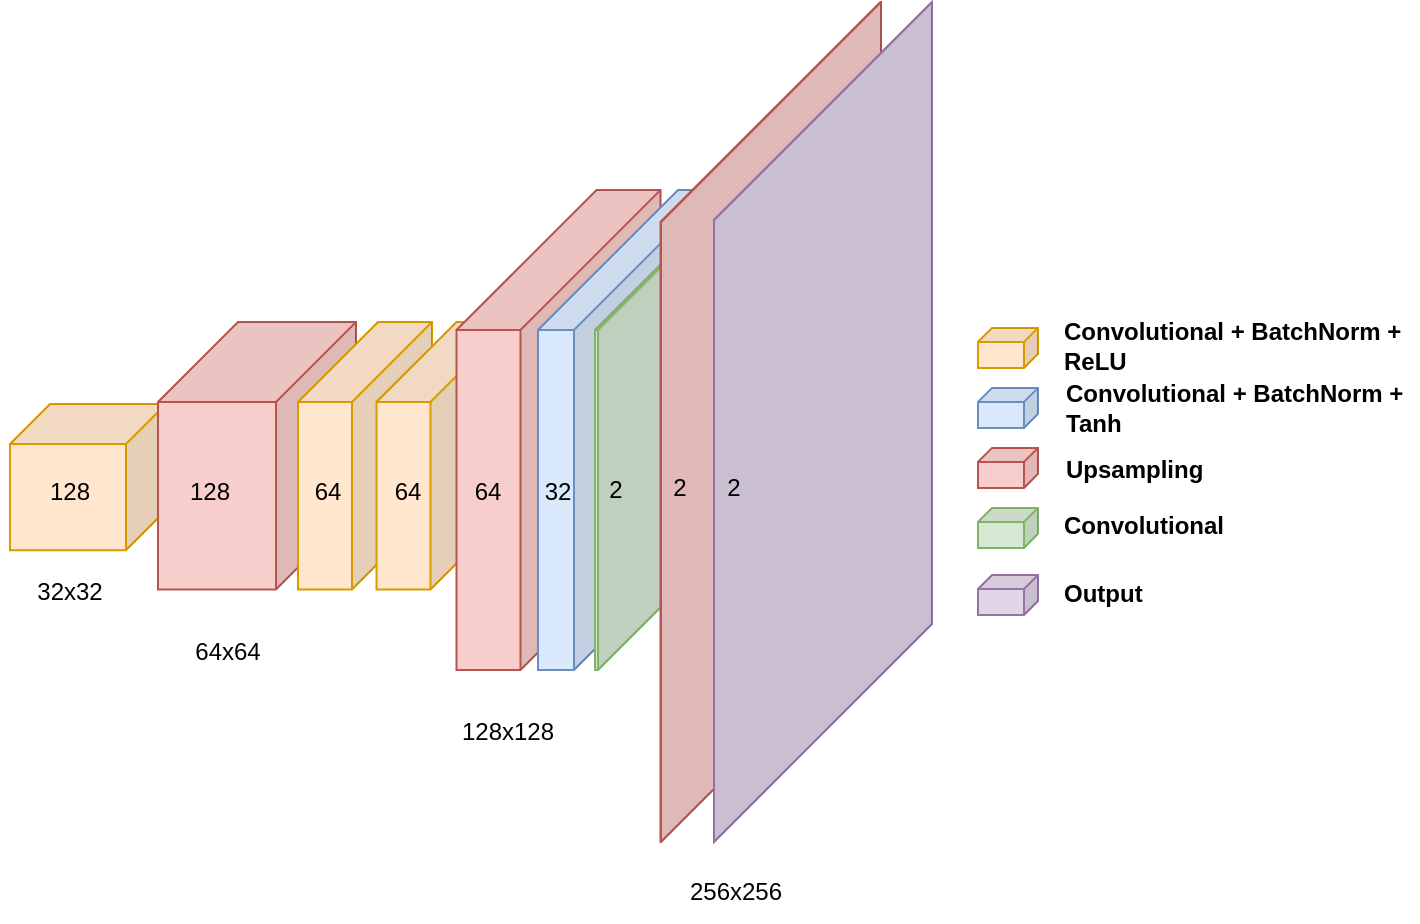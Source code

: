 <mxfile version="20.5.1" type="device"><diagram id="QJjx0-fPxzvcmYibJWj1" name="Page-1"><mxGraphModel dx="1422" dy="709" grid="1" gridSize="10" guides="1" tooltips="1" connect="1" arrows="1" fold="1" page="1" pageScale="1" pageWidth="827" pageHeight="583" math="0" shadow="0"><root><mxCell id="0"/><mxCell id="1" parent="0"/><mxCell id="4f-DMQIj-ya-iA7LCkDa-11" value="" style="shape=cube;whiteSpace=wrap;html=1;boundedLbl=1;backgroundOutline=1;darkOpacity=0.05;darkOpacity2=0.1;size=20;direction=east;flipH=1;fillColor=#ffe6cc;strokeColor=#d79b00;" parent="1" vertex="1"><mxGeometry x="16" y="241" width="78" height="73.13" as="geometry"/></mxCell><mxCell id="4f-DMQIj-ya-iA7LCkDa-23" value="" style="shape=cube;whiteSpace=wrap;html=1;boundedLbl=1;backgroundOutline=1;darkOpacity=0.05;darkOpacity2=0.1;size=7;direction=east;flipH=1;fillColor=#ffe6cc;strokeColor=#d79b00;" parent="1" vertex="1"><mxGeometry x="500" y="202.94" width="30" height="20" as="geometry"/></mxCell><mxCell id="4f-DMQIj-ya-iA7LCkDa-24" value="" style="shape=cube;whiteSpace=wrap;html=1;boundedLbl=1;backgroundOutline=1;darkOpacity=0.05;darkOpacity2=0.1;size=7;direction=east;flipH=1;fillColor=#dae8fc;strokeColor=#6c8ebf;" parent="1" vertex="1"><mxGeometry x="500" y="232.94" width="30" height="20" as="geometry"/></mxCell><mxCell id="4f-DMQIj-ya-iA7LCkDa-26" value="" style="shape=cube;whiteSpace=wrap;html=1;boundedLbl=1;backgroundOutline=1;darkOpacity=0.05;darkOpacity2=0.1;size=7;direction=east;flipH=1;fillColor=#f8cecc;strokeColor=#b85450;" parent="1" vertex="1"><mxGeometry x="500" y="262.94" width="30" height="20" as="geometry"/></mxCell><mxCell id="4f-DMQIj-ya-iA7LCkDa-28" value="" style="shape=cube;whiteSpace=wrap;html=1;boundedLbl=1;backgroundOutline=1;darkOpacity=0.05;darkOpacity2=0.1;size=7;direction=east;flipH=1;fillColor=#d5e8d4;strokeColor=#82b366;" parent="1" vertex="1"><mxGeometry x="500" y="292.94" width="30" height="20" as="geometry"/></mxCell><mxCell id="4f-DMQIj-ya-iA7LCkDa-38" value="32x32" style="text;html=1;strokeColor=none;fillColor=none;align=center;verticalAlign=middle;whiteSpace=wrap;rounded=0;" parent="1" vertex="1"><mxGeometry x="11" y="320" width="69.5" height="30" as="geometry"/></mxCell><mxCell id="4f-DMQIj-ya-iA7LCkDa-50" value="Convolutional + BatchNorm + ReLU" style="text;html=1;strokeColor=none;fillColor=none;align=left;verticalAlign=middle;whiteSpace=wrap;rounded=0;fontStyle=1" parent="1" vertex="1"><mxGeometry x="541" y="200" width="179" height="23.88" as="geometry"/></mxCell><mxCell id="4f-DMQIj-ya-iA7LCkDa-51" value="Convolutional + BatchNorm + Tanh" style="text;html=1;strokeColor=none;fillColor=none;align=left;verticalAlign=middle;whiteSpace=wrap;rounded=0;fontStyle=1" parent="1" vertex="1"><mxGeometry x="542" y="231.47" width="178" height="23.88" as="geometry"/></mxCell><mxCell id="4f-DMQIj-ya-iA7LCkDa-52" value="Upsampling" style="text;html=1;strokeColor=none;fillColor=none;align=left;verticalAlign=middle;whiteSpace=wrap;rounded=0;fontStyle=1" parent="1" vertex="1"><mxGeometry x="542" y="262.53" width="138" height="23.88" as="geometry"/></mxCell><mxCell id="4f-DMQIj-ya-iA7LCkDa-53" value="Convolutional" style="text;html=1;strokeColor=none;fillColor=none;align=left;verticalAlign=middle;whiteSpace=wrap;rounded=0;fontStyle=1" parent="1" vertex="1"><mxGeometry x="541" y="290.53" width="138" height="23.88" as="geometry"/></mxCell><mxCell id="4f-DMQIj-ya-iA7LCkDa-6" value="" style="shape=cube;whiteSpace=wrap;html=1;boundedLbl=1;backgroundOutline=1;darkOpacity=0.05;darkOpacity2=0.1;size=40;direction=east;flipH=1;fillColor=#f8cecc;strokeColor=#b85450;" parent="1" vertex="1"><mxGeometry x="90" y="200" width="99" height="133.75" as="geometry"/></mxCell><mxCell id="4f-DMQIj-ya-iA7LCkDa-8" value="" style="shape=cube;whiteSpace=wrap;html=1;boundedLbl=1;backgroundOutline=1;darkOpacity=0.05;darkOpacity2=0.1;size=40;direction=east;flipH=1;fillColor=#ffe6cc;strokeColor=#d79b00;" parent="1" vertex="1"><mxGeometry x="160" y="200" width="67" height="133.75" as="geometry"/></mxCell><mxCell id="4f-DMQIj-ya-iA7LCkDa-9" value="" style="shape=cube;whiteSpace=wrap;html=1;boundedLbl=1;backgroundOutline=1;darkOpacity=0.05;darkOpacity2=0.1;size=40;direction=east;flipH=1;fillColor=#ffe6cc;strokeColor=#d79b00;" parent="1" vertex="1"><mxGeometry x="199.25" y="200" width="67" height="133.75" as="geometry"/></mxCell><mxCell id="4f-DMQIj-ya-iA7LCkDa-3" value="" style="shape=cube;whiteSpace=wrap;html=1;boundedLbl=1;backgroundOutline=1;darkOpacity=0.05;darkOpacity2=0.1;size=70;direction=east;flipH=1;fillColor=#f8cecc;strokeColor=#b85450;" parent="1" vertex="1"><mxGeometry x="239.25" y="134" width="102" height="240" as="geometry"/></mxCell><mxCell id="4f-DMQIj-ya-iA7LCkDa-4" value="" style="shape=cube;whiteSpace=wrap;html=1;boundedLbl=1;backgroundOutline=1;darkOpacity=0.05;darkOpacity2=0.1;size=70;direction=east;flipH=1;fillColor=#dae8fc;strokeColor=#6c8ebf;" parent="1" vertex="1"><mxGeometry x="280" y="134" width="88" height="240" as="geometry"/></mxCell><mxCell id="4f-DMQIj-ya-iA7LCkDa-5" value="" style="shape=cube;whiteSpace=wrap;html=1;boundedLbl=1;backgroundOutline=1;darkOpacity=0.05;darkOpacity2=0.1;size=70;direction=east;flipH=1;fillColor=#d5e8d4;strokeColor=#82b366;" parent="1" vertex="1"><mxGeometry x="308.5" y="134" width="71.5" height="240" as="geometry"/></mxCell><mxCell id="ODC01XKSmttpR99dSOP2-8" value="" style="shape=cube;whiteSpace=wrap;html=1;boundedLbl=1;backgroundOutline=1;darkOpacity=0.05;darkOpacity2=0.1;size=110;direction=east;flipH=1;fillColor=#f8cecc;strokeColor=#b85450;" parent="1" vertex="1"><mxGeometry x="341.25" y="40.0" width="110.25" height="420" as="geometry"/></mxCell><mxCell id="ODC01XKSmttpR99dSOP2-1" value="" style="shape=cube;whiteSpace=wrap;html=1;boundedLbl=1;backgroundOutline=1;darkOpacity=0.05;darkOpacity2=0.1;size=110;direction=east;flipH=1;fillColor=#e1d5e7;strokeColor=#9673a6;" parent="1" vertex="1"><mxGeometry x="368" y="40.0" width="109" height="420" as="geometry"/></mxCell><mxCell id="ODC01XKSmttpR99dSOP2-11" value="64x64" style="text;html=1;strokeColor=none;fillColor=none;align=center;verticalAlign=middle;whiteSpace=wrap;rounded=0;" parent="1" vertex="1"><mxGeometry x="90" y="350" width="69.5" height="30" as="geometry"/></mxCell><mxCell id="ODC01XKSmttpR99dSOP2-12" value="128x128" style="text;html=1;strokeColor=none;fillColor=none;align=center;verticalAlign=middle;whiteSpace=wrap;rounded=0;" parent="1" vertex="1"><mxGeometry x="230" y="390" width="69.5" height="30" as="geometry"/></mxCell><mxCell id="ODC01XKSmttpR99dSOP2-13" value="256x256" style="text;html=1;strokeColor=none;fillColor=none;align=center;verticalAlign=middle;whiteSpace=wrap;rounded=0;" parent="1" vertex="1"><mxGeometry x="344" y="470" width="69.5" height="30" as="geometry"/></mxCell><mxCell id="ODC01XKSmttpR99dSOP2-16" value="128" style="text;html=1;strokeColor=none;fillColor=none;align=center;verticalAlign=middle;whiteSpace=wrap;rounded=0;" parent="1" vertex="1"><mxGeometry x="11" y="270" width="69.5" height="30" as="geometry"/></mxCell><mxCell id="ODC01XKSmttpR99dSOP2-17" value="128" style="text;html=1;strokeColor=none;fillColor=none;align=center;verticalAlign=middle;whiteSpace=wrap;rounded=0;" parent="1" vertex="1"><mxGeometry x="80.5" y="270" width="69.5" height="30" as="geometry"/></mxCell><mxCell id="ODC01XKSmttpR99dSOP2-18" value="64" style="text;html=1;strokeColor=none;fillColor=none;align=center;verticalAlign=middle;whiteSpace=wrap;rounded=0;" parent="1" vertex="1"><mxGeometry x="140" y="270" width="69.5" height="30" as="geometry"/></mxCell><mxCell id="ODC01XKSmttpR99dSOP2-19" value="64" style="text;html=1;strokeColor=none;fillColor=none;align=center;verticalAlign=middle;whiteSpace=wrap;rounded=0;" parent="1" vertex="1"><mxGeometry x="180" y="270" width="69.5" height="30" as="geometry"/></mxCell><mxCell id="ODC01XKSmttpR99dSOP2-20" value="64" style="text;html=1;strokeColor=none;fillColor=none;align=center;verticalAlign=middle;whiteSpace=wrap;rounded=0;" parent="1" vertex="1"><mxGeometry x="220" y="270" width="69.5" height="30" as="geometry"/></mxCell><mxCell id="ODC01XKSmttpR99dSOP2-21" value="32" style="text;html=1;strokeColor=none;fillColor=none;align=center;verticalAlign=middle;whiteSpace=wrap;rounded=0;" parent="1" vertex="1"><mxGeometry x="279.5" y="270" width="20" height="30" as="geometry"/></mxCell><mxCell id="ODC01XKSmttpR99dSOP2-22" value="2" style="text;html=1;strokeColor=none;fillColor=none;align=center;verticalAlign=middle;whiteSpace=wrap;rounded=0;" parent="1" vertex="1"><mxGeometry x="308.5" y="269.14" width="20" height="30" as="geometry"/></mxCell><mxCell id="ODC01XKSmttpR99dSOP2-23" value="2" style="text;html=1;strokeColor=none;fillColor=none;align=center;verticalAlign=middle;whiteSpace=wrap;rounded=0;" parent="1" vertex="1"><mxGeometry x="341.25" y="267.61" width="20" height="30" as="geometry"/></mxCell><mxCell id="ODC01XKSmttpR99dSOP2-24" value="2" style="text;html=1;strokeColor=none;fillColor=none;align=center;verticalAlign=middle;whiteSpace=wrap;rounded=0;" parent="1" vertex="1"><mxGeometry x="368" y="267.61" width="20" height="30" as="geometry"/></mxCell><mxCell id="ODC01XKSmttpR99dSOP2-25" value="" style="shape=cube;whiteSpace=wrap;html=1;boundedLbl=1;backgroundOutline=1;darkOpacity=0.05;darkOpacity2=0.1;size=7;direction=east;flipH=1;fillColor=#e1d5e7;strokeColor=#9673a6;" parent="1" vertex="1"><mxGeometry x="500" y="326.49" width="30" height="20" as="geometry"/></mxCell><mxCell id="ODC01XKSmttpR99dSOP2-26" value="Output" style="text;html=1;strokeColor=none;fillColor=none;align=left;verticalAlign=middle;whiteSpace=wrap;rounded=0;fontStyle=1" parent="1" vertex="1"><mxGeometry x="541" y="324.08" width="138" height="23.88" as="geometry"/></mxCell></root></mxGraphModel></diagram></mxfile>